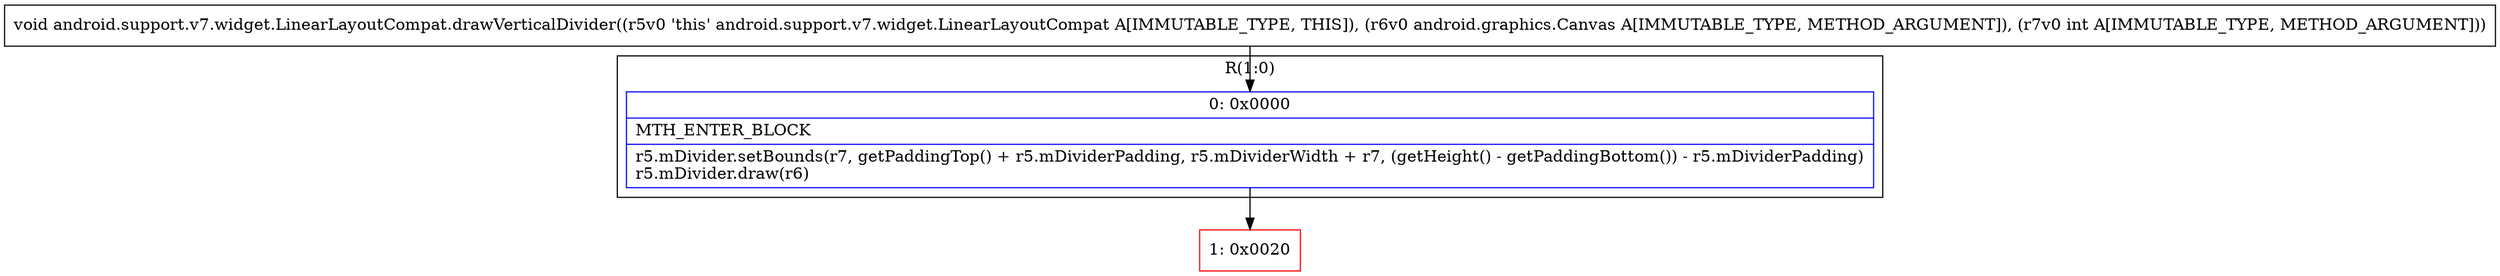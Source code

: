 digraph "CFG forandroid.support.v7.widget.LinearLayoutCompat.drawVerticalDivider(Landroid\/graphics\/Canvas;I)V" {
subgraph cluster_Region_290605628 {
label = "R(1:0)";
node [shape=record,color=blue];
Node_0 [shape=record,label="{0\:\ 0x0000|MTH_ENTER_BLOCK\l|r5.mDivider.setBounds(r7, getPaddingTop() + r5.mDividerPadding, r5.mDividerWidth + r7, (getHeight() \- getPaddingBottom()) \- r5.mDividerPadding)\lr5.mDivider.draw(r6)\l}"];
}
Node_1 [shape=record,color=red,label="{1\:\ 0x0020}"];
MethodNode[shape=record,label="{void android.support.v7.widget.LinearLayoutCompat.drawVerticalDivider((r5v0 'this' android.support.v7.widget.LinearLayoutCompat A[IMMUTABLE_TYPE, THIS]), (r6v0 android.graphics.Canvas A[IMMUTABLE_TYPE, METHOD_ARGUMENT]), (r7v0 int A[IMMUTABLE_TYPE, METHOD_ARGUMENT])) }"];
MethodNode -> Node_0;
Node_0 -> Node_1;
}

